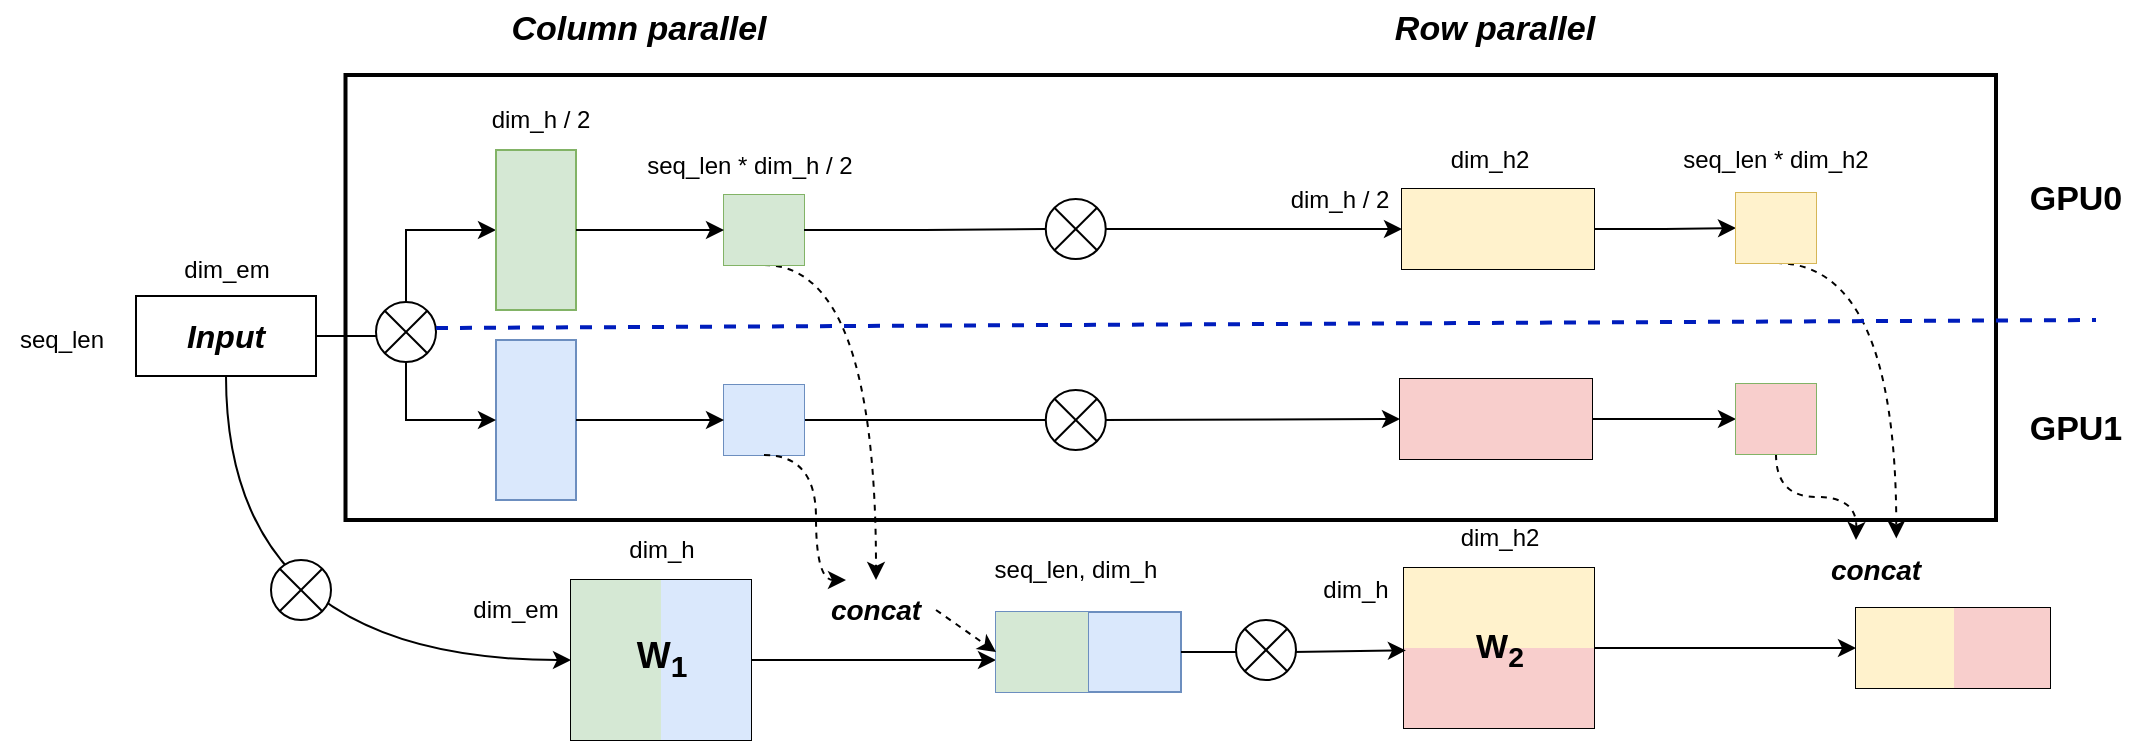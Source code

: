 <mxfile version="24.7.8">
  <diagram name="第 1 页" id="cdRovTHZZHpmHjENRxZ9">
    <mxGraphModel dx="1578" dy="803" grid="1" gridSize="10" guides="1" tooltips="1" connect="1" arrows="1" fold="1" page="1" pageScale="1" pageWidth="827" pageHeight="1169" math="0" shadow="0">
      <root>
        <mxCell id="0" />
        <mxCell id="1" parent="0" />
        <mxCell id="mKWzlH9LVkmcxLDkBurY-47" value="" style="rounded=0;whiteSpace=wrap;html=1;strokeWidth=2;" vertex="1" parent="1">
          <mxGeometry x="224.75" y="267.5" width="825.25" height="222.5" as="geometry" />
        </mxCell>
        <mxCell id="mKWzlH9LVkmcxLDkBurY-119" style="edgeStyle=orthogonalEdgeStyle;rounded=0;orthogonalLoop=1;jettySize=auto;html=1;exitX=1;exitY=0.5;exitDx=0;exitDy=0;" edge="1" parent="1" source="mKWzlH9LVkmcxLDkBurY-3">
          <mxGeometry relative="1" as="geometry">
            <mxPoint x="550" y="560" as="targetPoint" />
          </mxGeometry>
        </mxCell>
        <mxCell id="mKWzlH9LVkmcxLDkBurY-3" value="" style="shape=table;startSize=0;container=1;collapsible=0;childLayout=tableLayout;" vertex="1" parent="1">
          <mxGeometry x="337.5" y="520" width="90" height="80" as="geometry" />
        </mxCell>
        <mxCell id="mKWzlH9LVkmcxLDkBurY-4" value="" style="shape=tableRow;horizontal=0;startSize=0;swimlaneHead=0;swimlaneBody=0;strokeColor=inherit;top=0;left=0;bottom=0;right=0;collapsible=0;dropTarget=0;fillColor=none;points=[[0,0.5],[1,0.5]];portConstraint=eastwest;" vertex="1" parent="mKWzlH9LVkmcxLDkBurY-3">
          <mxGeometry width="90" height="80" as="geometry" />
        </mxCell>
        <mxCell id="mKWzlH9LVkmcxLDkBurY-5" value="" style="shape=partialRectangle;html=1;whiteSpace=wrap;connectable=0;strokeColor=#82b366;overflow=hidden;fillColor=#d5e8d4;top=0;left=0;bottom=0;right=0;pointerEvents=1;" vertex="1" parent="mKWzlH9LVkmcxLDkBurY-4">
          <mxGeometry width="45" height="80" as="geometry">
            <mxRectangle width="45" height="80" as="alternateBounds" />
          </mxGeometry>
        </mxCell>
        <mxCell id="mKWzlH9LVkmcxLDkBurY-6" value="" style="shape=partialRectangle;html=1;whiteSpace=wrap;connectable=0;strokeColor=#6c8ebf;overflow=hidden;fillColor=#dae8fc;top=0;left=0;bottom=0;right=0;pointerEvents=1;" vertex="1" parent="mKWzlH9LVkmcxLDkBurY-4">
          <mxGeometry x="45" width="45" height="80" as="geometry">
            <mxRectangle width="45" height="80" as="alternateBounds" />
          </mxGeometry>
        </mxCell>
        <mxCell id="mKWzlH9LVkmcxLDkBurY-34" style="edgeStyle=orthogonalEdgeStyle;rounded=0;orthogonalLoop=1;jettySize=auto;html=1;exitX=1;exitY=0.5;exitDx=0;exitDy=0;entryX=0;entryY=0.5;entryDx=0;entryDy=0;" edge="1" parent="1" source="mKWzlH9LVkmcxLDkBurY-7" target="mKWzlH9LVkmcxLDkBurY-28">
          <mxGeometry relative="1" as="geometry" />
        </mxCell>
        <mxCell id="mKWzlH9LVkmcxLDkBurY-45" style="edgeStyle=orthogonalEdgeStyle;rounded=0;orthogonalLoop=1;jettySize=auto;html=1;exitX=0.5;exitY=1;exitDx=0;exitDy=0;curved=1;" edge="1" parent="1" source="mKWzlH9LVkmcxLDkBurY-7" target="mKWzlH9LVkmcxLDkBurY-4">
          <mxGeometry relative="1" as="geometry" />
        </mxCell>
        <mxCell id="mKWzlH9LVkmcxLDkBurY-7" value="&lt;b&gt;&lt;font style=&quot;font-size: 16px;&quot;&gt;&lt;i&gt;Input&lt;/i&gt;&lt;/font&gt;&lt;/b&gt;" style="rounded=0;whiteSpace=wrap;html=1;" vertex="1" parent="1">
          <mxGeometry x="120" y="378" width="90" height="40" as="geometry" />
        </mxCell>
        <mxCell id="mKWzlH9LVkmcxLDkBurY-8" value="dim_em" style="text;html=1;align=center;verticalAlign=middle;whiteSpace=wrap;rounded=0;" vertex="1" parent="1">
          <mxGeometry x="112.5" y="350" width="105" height="30" as="geometry" />
        </mxCell>
        <mxCell id="mKWzlH9LVkmcxLDkBurY-9" value="dim_h" style="text;html=1;align=center;verticalAlign=middle;whiteSpace=wrap;rounded=0;" vertex="1" parent="1">
          <mxGeometry x="322.5" y="490" width="120" height="30" as="geometry" />
        </mxCell>
        <mxCell id="mKWzlH9LVkmcxLDkBurY-10" value="seq_len" style="text;html=1;align=center;verticalAlign=middle;whiteSpace=wrap;rounded=0;" vertex="1" parent="1">
          <mxGeometry x="52.5" y="385" width="60" height="30" as="geometry" />
        </mxCell>
        <mxCell id="mKWzlH9LVkmcxLDkBurY-11" value="dim_em" style="text;html=1;align=center;verticalAlign=middle;whiteSpace=wrap;rounded=0;" vertex="1" parent="1">
          <mxGeometry x="280" y="520" width="60" height="30" as="geometry" />
        </mxCell>
        <mxCell id="mKWzlH9LVkmcxLDkBurY-13" value="" style="shape=table;startSize=0;container=1;collapsible=0;childLayout=tableLayout;fillColor=#dae8fc;strokeColor=#6c8ebf;" vertex="1" parent="1">
          <mxGeometry x="550" y="536" width="92.5" height="40" as="geometry" />
        </mxCell>
        <mxCell id="mKWzlH9LVkmcxLDkBurY-14" value="" style="shape=tableRow;horizontal=0;startSize=0;swimlaneHead=0;swimlaneBody=0;strokeColor=inherit;top=0;left=0;bottom=0;right=0;collapsible=0;dropTarget=0;fillColor=none;points=[[0,0.5],[1,0.5]];portConstraint=eastwest;" vertex="1" parent="mKWzlH9LVkmcxLDkBurY-13">
          <mxGeometry width="92.5" height="40" as="geometry" />
        </mxCell>
        <mxCell id="mKWzlH9LVkmcxLDkBurY-15" value="" style="shape=partialRectangle;html=1;whiteSpace=wrap;connectable=0;strokeColor=#82b366;overflow=hidden;fillColor=#d5e8d4;top=0;left=0;bottom=0;right=0;pointerEvents=1;" vertex="1" parent="mKWzlH9LVkmcxLDkBurY-14">
          <mxGeometry width="46" height="40" as="geometry">
            <mxRectangle width="46" height="40" as="alternateBounds" />
          </mxGeometry>
        </mxCell>
        <mxCell id="mKWzlH9LVkmcxLDkBurY-16" value="" style="shape=partialRectangle;html=1;whiteSpace=wrap;connectable=0;strokeColor=inherit;overflow=hidden;fillColor=none;top=0;left=0;bottom=0;right=0;pointerEvents=1;" vertex="1" parent="mKWzlH9LVkmcxLDkBurY-14">
          <mxGeometry x="46" width="47" height="40" as="geometry">
            <mxRectangle width="47" height="40" as="alternateBounds" />
          </mxGeometry>
        </mxCell>
        <mxCell id="mKWzlH9LVkmcxLDkBurY-117" style="edgeStyle=orthogonalEdgeStyle;rounded=0;orthogonalLoop=1;jettySize=auto;html=1;exitX=0.5;exitY=1;exitDx=0;exitDy=0;entryX=0.5;entryY=0;entryDx=0;entryDy=0;dashed=1;curved=1;" edge="1" parent="1" source="mKWzlH9LVkmcxLDkBurY-17" target="mKWzlH9LVkmcxLDkBurY-26">
          <mxGeometry relative="1" as="geometry">
            <Array as="points">
              <mxPoint x="490" y="363" />
            </Array>
          </mxGeometry>
        </mxCell>
        <mxCell id="mKWzlH9LVkmcxLDkBurY-133" style="edgeStyle=orthogonalEdgeStyle;rounded=0;orthogonalLoop=1;jettySize=auto;html=1;exitX=1;exitY=0.5;exitDx=0;exitDy=0;" edge="1" parent="1" source="mKWzlH9LVkmcxLDkBurY-135" target="mKWzlH9LVkmcxLDkBurY-125">
          <mxGeometry relative="1" as="geometry" />
        </mxCell>
        <mxCell id="mKWzlH9LVkmcxLDkBurY-17" value="" style="shape=table;startSize=0;container=1;collapsible=0;childLayout=tableLayout;fillColor=#d5e8d4;strokeColor=#82b366;" vertex="1" parent="1">
          <mxGeometry x="414" y="327.5" width="40" height="35" as="geometry" />
        </mxCell>
        <mxCell id="mKWzlH9LVkmcxLDkBurY-18" value="" style="shape=tableRow;horizontal=0;startSize=0;swimlaneHead=0;swimlaneBody=0;strokeColor=inherit;top=0;left=0;bottom=0;right=0;collapsible=0;dropTarget=0;fillColor=none;points=[[0,0.5],[1,0.5]];portConstraint=eastwest;" vertex="1" parent="mKWzlH9LVkmcxLDkBurY-17">
          <mxGeometry width="40" height="35" as="geometry" />
        </mxCell>
        <mxCell id="mKWzlH9LVkmcxLDkBurY-19" value="" style="shape=partialRectangle;html=1;whiteSpace=wrap;connectable=0;strokeColor=#82b366;overflow=hidden;fillColor=#d5e8d4;top=0;left=0;bottom=0;right=0;pointerEvents=1;" vertex="1" parent="mKWzlH9LVkmcxLDkBurY-18">
          <mxGeometry width="40" height="35" as="geometry">
            <mxRectangle width="40" height="35" as="alternateBounds" />
          </mxGeometry>
        </mxCell>
        <mxCell id="mKWzlH9LVkmcxLDkBurY-132" style="edgeStyle=orthogonalEdgeStyle;rounded=0;orthogonalLoop=1;jettySize=auto;html=1;exitX=1;exitY=0.5;exitDx=0;exitDy=0;entryX=0;entryY=0.5;entryDx=0;entryDy=0;" edge="1" parent="1" source="mKWzlH9LVkmcxLDkBurY-20" target="mKWzlH9LVkmcxLDkBurY-127">
          <mxGeometry relative="1" as="geometry" />
        </mxCell>
        <mxCell id="mKWzlH9LVkmcxLDkBurY-20" value="" style="shape=table;startSize=0;container=1;collapsible=0;childLayout=tableLayout;fillColor=#dae8fc;strokeColor=#6c8ebf;" vertex="1" parent="1">
          <mxGeometry x="414" y="422.5" width="40" height="35" as="geometry" />
        </mxCell>
        <mxCell id="mKWzlH9LVkmcxLDkBurY-21" value="" style="shape=tableRow;horizontal=0;startSize=0;swimlaneHead=0;swimlaneBody=0;strokeColor=inherit;top=0;left=0;bottom=0;right=0;collapsible=0;dropTarget=0;fillColor=none;points=[[0,0.5],[1,0.5]];portConstraint=eastwest;" vertex="1" parent="mKWzlH9LVkmcxLDkBurY-20">
          <mxGeometry width="40" height="35" as="geometry" />
        </mxCell>
        <mxCell id="mKWzlH9LVkmcxLDkBurY-22" value="" style="shape=partialRectangle;html=1;whiteSpace=wrap;connectable=0;strokeColor=#6c8ebf;overflow=hidden;fillColor=#dae8fc;top=0;left=0;bottom=0;right=0;pointerEvents=1;" vertex="1" parent="mKWzlH9LVkmcxLDkBurY-21">
          <mxGeometry width="40" height="35" as="geometry">
            <mxRectangle width="40" height="35" as="alternateBounds" />
          </mxGeometry>
        </mxCell>
        <mxCell id="mKWzlH9LVkmcxLDkBurY-26" value="&lt;b&gt;&lt;i&gt;&lt;font style=&quot;font-size: 14px;&quot;&gt;concat&lt;/font&gt;&lt;/i&gt;&lt;/b&gt;" style="text;html=1;align=center;verticalAlign=middle;whiteSpace=wrap;rounded=0;" vertex="1" parent="1">
          <mxGeometry x="460" y="520" width="60" height="30" as="geometry" />
        </mxCell>
        <mxCell id="mKWzlH9LVkmcxLDkBurY-27" value="" style="shape=table;startSize=0;container=1;collapsible=0;childLayout=tableLayout;fillColor=#d5e8d4;strokeColor=#82b366;" vertex="1" parent="1">
          <mxGeometry x="300" y="305" width="40" height="80" as="geometry" />
        </mxCell>
        <mxCell id="mKWzlH9LVkmcxLDkBurY-28" value="" style="shape=tableRow;horizontal=0;startSize=0;swimlaneHead=0;swimlaneBody=0;strokeColor=inherit;top=0;left=0;bottom=0;right=0;collapsible=0;dropTarget=0;fillColor=none;points=[[0,0.5],[1,0.5]];portConstraint=eastwest;" vertex="1" parent="mKWzlH9LVkmcxLDkBurY-27">
          <mxGeometry width="40" height="80" as="geometry" />
        </mxCell>
        <mxCell id="mKWzlH9LVkmcxLDkBurY-29" value="" style="shape=partialRectangle;html=1;whiteSpace=wrap;connectable=0;strokeColor=inherit;overflow=hidden;fillColor=none;top=0;left=0;bottom=0;right=0;pointerEvents=1;" vertex="1" parent="mKWzlH9LVkmcxLDkBurY-28">
          <mxGeometry width="40" height="80" as="geometry">
            <mxRectangle width="40" height="80" as="alternateBounds" />
          </mxGeometry>
        </mxCell>
        <mxCell id="mKWzlH9LVkmcxLDkBurY-30" value="" style="shape=table;startSize=0;container=1;collapsible=0;childLayout=tableLayout;fillColor=#dae8fc;strokeColor=#6c8ebf;" vertex="1" parent="1">
          <mxGeometry x="300" y="400" width="40" height="80" as="geometry" />
        </mxCell>
        <mxCell id="mKWzlH9LVkmcxLDkBurY-31" value="" style="shape=tableRow;horizontal=0;startSize=0;swimlaneHead=0;swimlaneBody=0;strokeColor=inherit;top=0;left=0;bottom=0;right=0;collapsible=0;dropTarget=0;fillColor=none;points=[[0,0.5],[1,0.5]];portConstraint=eastwest;" vertex="1" parent="mKWzlH9LVkmcxLDkBurY-30">
          <mxGeometry width="40" height="80" as="geometry" />
        </mxCell>
        <mxCell id="mKWzlH9LVkmcxLDkBurY-32" value="" style="shape=partialRectangle;html=1;whiteSpace=wrap;connectable=0;strokeColor=inherit;overflow=hidden;fillColor=none;top=0;left=0;bottom=0;right=0;pointerEvents=1;" vertex="1" parent="mKWzlH9LVkmcxLDkBurY-31">
          <mxGeometry width="40" height="80" as="geometry">
            <mxRectangle width="40" height="80" as="alternateBounds" />
          </mxGeometry>
        </mxCell>
        <mxCell id="mKWzlH9LVkmcxLDkBurY-37" style="edgeStyle=orthogonalEdgeStyle;rounded=0;orthogonalLoop=1;jettySize=auto;html=1;exitX=0.5;exitY=1;exitDx=0;exitDy=0;entryX=0;entryY=0.5;entryDx=0;entryDy=0;" edge="1" parent="1" source="mKWzlH9LVkmcxLDkBurY-33" target="mKWzlH9LVkmcxLDkBurY-31">
          <mxGeometry relative="1" as="geometry" />
        </mxCell>
        <mxCell id="mKWzlH9LVkmcxLDkBurY-33" value="" style="shape=sumEllipse;perimeter=ellipsePerimeter;whiteSpace=wrap;html=1;backgroundOutline=1;" vertex="1" parent="1">
          <mxGeometry x="240" y="381" width="30" height="30" as="geometry" />
        </mxCell>
        <mxCell id="mKWzlH9LVkmcxLDkBurY-38" style="edgeStyle=orthogonalEdgeStyle;rounded=0;orthogonalLoop=1;jettySize=auto;html=1;exitX=1;exitY=0.5;exitDx=0;exitDy=0;" edge="1" parent="1" source="mKWzlH9LVkmcxLDkBurY-28" target="mKWzlH9LVkmcxLDkBurY-18">
          <mxGeometry relative="1" as="geometry" />
        </mxCell>
        <mxCell id="mKWzlH9LVkmcxLDkBurY-39" style="edgeStyle=orthogonalEdgeStyle;rounded=0;orthogonalLoop=1;jettySize=auto;html=1;exitX=1;exitY=0.5;exitDx=0;exitDy=0;entryX=0;entryY=0.5;entryDx=0;entryDy=0;" edge="1" parent="1" source="mKWzlH9LVkmcxLDkBurY-31" target="mKWzlH9LVkmcxLDkBurY-21">
          <mxGeometry relative="1" as="geometry" />
        </mxCell>
        <mxCell id="mKWzlH9LVkmcxLDkBurY-40" value="&lt;b&gt;&lt;font style=&quot;font-size: 18px;&quot;&gt;W&lt;sub&gt;1&lt;/sub&gt;&lt;/font&gt;&lt;/b&gt;" style="text;html=1;align=center;verticalAlign=middle;whiteSpace=wrap;rounded=0;" vertex="1" parent="1">
          <mxGeometry x="352.5" y="545" width="60" height="30" as="geometry" />
        </mxCell>
        <mxCell id="mKWzlH9LVkmcxLDkBurY-41" value="dim_h / 2" style="text;html=1;align=center;verticalAlign=middle;whiteSpace=wrap;rounded=0;" vertex="1" parent="1">
          <mxGeometry x="286.25" y="275" width="72.5" height="30" as="geometry" />
        </mxCell>
        <mxCell id="mKWzlH9LVkmcxLDkBurY-42" value="seq_len * dim_h / 2" style="text;html=1;align=center;verticalAlign=middle;whiteSpace=wrap;rounded=0;" vertex="1" parent="1">
          <mxGeometry x="358.75" y="297.5" width="136" height="30" as="geometry" />
        </mxCell>
        <mxCell id="mKWzlH9LVkmcxLDkBurY-43" value="seq_len, dim_h" style="text;html=1;align=center;verticalAlign=middle;whiteSpace=wrap;rounded=0;" vertex="1" parent="1">
          <mxGeometry x="530" y="500" width="119.75" height="30" as="geometry" />
        </mxCell>
        <mxCell id="mKWzlH9LVkmcxLDkBurY-48" value="" style="shape=sumEllipse;perimeter=ellipsePerimeter;whiteSpace=wrap;html=1;backgroundOutline=1;" vertex="1" parent="1">
          <mxGeometry x="187.5" y="510" width="30" height="30" as="geometry" />
        </mxCell>
        <mxCell id="mKWzlH9LVkmcxLDkBurY-151" style="edgeStyle=orthogonalEdgeStyle;rounded=0;orthogonalLoop=1;jettySize=auto;html=1;exitX=1;exitY=0.5;exitDx=0;exitDy=0;" edge="1" parent="1" source="mKWzlH9LVkmcxLDkBurY-92" target="mKWzlH9LVkmcxLDkBurY-148">
          <mxGeometry relative="1" as="geometry" />
        </mxCell>
        <mxCell id="mKWzlH9LVkmcxLDkBurY-92" value="" style="shape=table;startSize=0;container=1;collapsible=0;childLayout=tableLayout;" vertex="1" parent="1">
          <mxGeometry x="754" y="514" width="95" height="80" as="geometry" />
        </mxCell>
        <mxCell id="mKWzlH9LVkmcxLDkBurY-93" value="" style="shape=tableRow;horizontal=0;startSize=0;swimlaneHead=0;swimlaneBody=0;strokeColor=inherit;top=0;left=0;bottom=0;right=0;collapsible=0;dropTarget=0;fillColor=none;points=[[0,0.5],[1,0.5]];portConstraint=eastwest;" vertex="1" parent="mKWzlH9LVkmcxLDkBurY-92">
          <mxGeometry width="95" height="40" as="geometry" />
        </mxCell>
        <mxCell id="mKWzlH9LVkmcxLDkBurY-94" value="" style="shape=partialRectangle;html=1;whiteSpace=wrap;connectable=0;strokeColor=#d6b656;overflow=hidden;fillColor=#fff2cc;top=0;left=0;bottom=0;right=0;pointerEvents=1;" vertex="1" parent="mKWzlH9LVkmcxLDkBurY-93">
          <mxGeometry width="95" height="40" as="geometry">
            <mxRectangle width="95" height="40" as="alternateBounds" />
          </mxGeometry>
        </mxCell>
        <mxCell id="mKWzlH9LVkmcxLDkBurY-95" value="" style="shape=tableRow;horizontal=0;startSize=0;swimlaneHead=0;swimlaneBody=0;strokeColor=inherit;top=0;left=0;bottom=0;right=0;collapsible=0;dropTarget=0;fillColor=none;points=[[0,0.5],[1,0.5]];portConstraint=eastwest;" vertex="1" parent="mKWzlH9LVkmcxLDkBurY-92">
          <mxGeometry y="40" width="95" height="40" as="geometry" />
        </mxCell>
        <mxCell id="mKWzlH9LVkmcxLDkBurY-96" value="" style="shape=partialRectangle;html=1;whiteSpace=wrap;connectable=0;strokeColor=#b85450;overflow=hidden;fillColor=#f8cecc;top=0;left=0;bottom=0;right=0;pointerEvents=1;" vertex="1" parent="mKWzlH9LVkmcxLDkBurY-95">
          <mxGeometry width="95" height="40" as="geometry">
            <mxRectangle width="95" height="40" as="alternateBounds" />
          </mxGeometry>
        </mxCell>
        <mxCell id="mKWzlH9LVkmcxLDkBurY-111" value="dim_h" style="text;html=1;align=center;verticalAlign=middle;whiteSpace=wrap;rounded=0;" vertex="1" parent="1">
          <mxGeometry x="700" y="510" width="60" height="30" as="geometry" />
        </mxCell>
        <mxCell id="mKWzlH9LVkmcxLDkBurY-112" value="dim_h2" style="text;html=1;align=center;verticalAlign=middle;whiteSpace=wrap;rounded=0;" vertex="1" parent="1">
          <mxGeometry x="771.5" y="484" width="60" height="30" as="geometry" />
        </mxCell>
        <mxCell id="mKWzlH9LVkmcxLDkBurY-113" value="&lt;b&gt;&lt;font style=&quot;font-size: 17px;&quot;&gt;W&lt;sub&gt;2&lt;/sub&gt;&lt;/font&gt;&lt;/b&gt;" style="text;html=1;align=center;verticalAlign=middle;whiteSpace=wrap;rounded=0;" vertex="1" parent="1">
          <mxGeometry x="771.5" y="540" width="60" height="30" as="geometry" />
        </mxCell>
        <mxCell id="mKWzlH9LVkmcxLDkBurY-116" style="edgeStyle=orthogonalEdgeStyle;rounded=0;orthogonalLoop=1;jettySize=auto;html=1;exitX=0.5;exitY=1;exitDx=0;exitDy=0;entryX=0.25;entryY=0;entryDx=0;entryDy=0;dashed=1;curved=1;" edge="1" parent="1" source="mKWzlH9LVkmcxLDkBurY-20" target="mKWzlH9LVkmcxLDkBurY-26">
          <mxGeometry relative="1" as="geometry">
            <Array as="points">
              <mxPoint x="460" y="458" />
              <mxPoint x="460" y="520" />
            </Array>
          </mxGeometry>
        </mxCell>
        <mxCell id="mKWzlH9LVkmcxLDkBurY-121" value="" style="endArrow=classic;html=1;rounded=0;exitX=1;exitY=0.5;exitDx=0;exitDy=0;entryX=0;entryY=0.5;entryDx=0;entryDy=0;dashed=1;" edge="1" parent="1" source="mKWzlH9LVkmcxLDkBurY-26" target="mKWzlH9LVkmcxLDkBurY-14">
          <mxGeometry width="50" height="50" relative="1" as="geometry">
            <mxPoint x="660" y="520" as="sourcePoint" />
            <mxPoint x="710" y="470" as="targetPoint" />
          </mxGeometry>
        </mxCell>
        <mxCell id="mKWzlH9LVkmcxLDkBurY-122" style="edgeStyle=orthogonalEdgeStyle;rounded=0;orthogonalLoop=1;jettySize=auto;html=1;exitX=1;exitY=0.5;exitDx=0;exitDy=0;entryX=0.01;entryY=0.03;entryDx=0;entryDy=0;entryPerimeter=0;" edge="1" parent="1" source="mKWzlH9LVkmcxLDkBurY-14" target="mKWzlH9LVkmcxLDkBurY-95">
          <mxGeometry relative="1" as="geometry" />
        </mxCell>
        <mxCell id="mKWzlH9LVkmcxLDkBurY-123" value="" style="shape=sumEllipse;perimeter=ellipsePerimeter;whiteSpace=wrap;html=1;backgroundOutline=1;" vertex="1" parent="1">
          <mxGeometry x="670" y="540" width="30" height="30" as="geometry" />
        </mxCell>
        <mxCell id="mKWzlH9LVkmcxLDkBurY-146" style="edgeStyle=orthogonalEdgeStyle;rounded=0;orthogonalLoop=1;jettySize=auto;html=1;exitX=1;exitY=0.5;exitDx=0;exitDy=0;entryX=0;entryY=0.5;entryDx=0;entryDy=0;" edge="1" parent="1" source="mKWzlH9LVkmcxLDkBurY-124" target="mKWzlH9LVkmcxLDkBurY-139">
          <mxGeometry relative="1" as="geometry" />
        </mxCell>
        <mxCell id="mKWzlH9LVkmcxLDkBurY-124" value="" style="shape=table;startSize=0;container=1;collapsible=0;childLayout=tableLayout;" vertex="1" parent="1">
          <mxGeometry x="753" y="324.5" width="96" height="40" as="geometry" />
        </mxCell>
        <mxCell id="mKWzlH9LVkmcxLDkBurY-125" value="" style="shape=tableRow;horizontal=0;startSize=0;swimlaneHead=0;swimlaneBody=0;strokeColor=inherit;top=0;left=0;bottom=0;right=0;collapsible=0;dropTarget=0;fillColor=none;points=[[0,0.5],[1,0.5]];portConstraint=eastwest;" vertex="1" parent="mKWzlH9LVkmcxLDkBurY-124">
          <mxGeometry width="96" height="40" as="geometry" />
        </mxCell>
        <mxCell id="mKWzlH9LVkmcxLDkBurY-126" value="" style="shape=partialRectangle;html=1;whiteSpace=wrap;connectable=0;strokeColor=#d6b656;overflow=hidden;fillColor=#fff2cc;top=0;left=0;bottom=0;right=0;pointerEvents=1;" vertex="1" parent="mKWzlH9LVkmcxLDkBurY-125">
          <mxGeometry width="96" height="40" as="geometry">
            <mxRectangle width="96" height="40" as="alternateBounds" />
          </mxGeometry>
        </mxCell>
        <mxCell id="mKWzlH9LVkmcxLDkBurY-145" style="edgeStyle=orthogonalEdgeStyle;rounded=0;orthogonalLoop=1;jettySize=auto;html=1;exitX=1;exitY=0.5;exitDx=0;exitDy=0;entryX=0;entryY=0.5;entryDx=0;entryDy=0;" edge="1" parent="1" source="mKWzlH9LVkmcxLDkBurY-127" target="mKWzlH9LVkmcxLDkBurY-142">
          <mxGeometry relative="1" as="geometry" />
        </mxCell>
        <mxCell id="mKWzlH9LVkmcxLDkBurY-127" value="" style="shape=table;startSize=0;container=1;collapsible=0;childLayout=tableLayout;" vertex="1" parent="1">
          <mxGeometry x="752" y="419.5" width="96" height="40" as="geometry" />
        </mxCell>
        <mxCell id="mKWzlH9LVkmcxLDkBurY-128" value="" style="shape=tableRow;horizontal=0;startSize=0;swimlaneHead=0;swimlaneBody=0;strokeColor=inherit;top=0;left=0;bottom=0;right=0;collapsible=0;dropTarget=0;fillColor=none;points=[[0,0.5],[1,0.5]];portConstraint=eastwest;" vertex="1" parent="mKWzlH9LVkmcxLDkBurY-127">
          <mxGeometry width="96" height="40" as="geometry" />
        </mxCell>
        <mxCell id="mKWzlH9LVkmcxLDkBurY-129" value="" style="shape=partialRectangle;html=1;whiteSpace=wrap;connectable=0;strokeColor=#b85450;overflow=hidden;fillColor=#f8cecc;top=0;left=0;bottom=0;right=0;pointerEvents=1;" vertex="1" parent="mKWzlH9LVkmcxLDkBurY-128">
          <mxGeometry width="96" height="40" as="geometry">
            <mxRectangle width="96" height="40" as="alternateBounds" />
          </mxGeometry>
        </mxCell>
        <mxCell id="mKWzlH9LVkmcxLDkBurY-130" value="dim_h2" style="text;html=1;align=center;verticalAlign=middle;whiteSpace=wrap;rounded=0;" vertex="1" parent="1">
          <mxGeometry x="767" y="294.5" width="60" height="30" as="geometry" />
        </mxCell>
        <mxCell id="mKWzlH9LVkmcxLDkBurY-131" value="dim_h / 2" style="text;html=1;align=center;verticalAlign=middle;whiteSpace=wrap;rounded=0;" vertex="1" parent="1">
          <mxGeometry x="692" y="315" width="60" height="30" as="geometry" />
        </mxCell>
        <mxCell id="mKWzlH9LVkmcxLDkBurY-134" value="" style="shape=sumEllipse;perimeter=ellipsePerimeter;whiteSpace=wrap;html=1;backgroundOutline=1;" vertex="1" parent="1">
          <mxGeometry x="574.88" y="425" width="30" height="30" as="geometry" />
        </mxCell>
        <mxCell id="mKWzlH9LVkmcxLDkBurY-137" value="" style="edgeStyle=orthogonalEdgeStyle;rounded=0;orthogonalLoop=1;jettySize=auto;html=1;exitX=1;exitY=0.5;exitDx=0;exitDy=0;endArrow=none;endFill=0;" edge="1" parent="1" source="mKWzlH9LVkmcxLDkBurY-17" target="mKWzlH9LVkmcxLDkBurY-135">
          <mxGeometry relative="1" as="geometry">
            <mxPoint x="454" y="345" as="sourcePoint" />
            <mxPoint x="753" y="345" as="targetPoint" />
          </mxGeometry>
        </mxCell>
        <mxCell id="mKWzlH9LVkmcxLDkBurY-135" value="" style="shape=sumEllipse;perimeter=ellipsePerimeter;whiteSpace=wrap;html=1;backgroundOutline=1;" vertex="1" parent="1">
          <mxGeometry x="574.87" y="329.5" width="30" height="30" as="geometry" />
        </mxCell>
        <mxCell id="mKWzlH9LVkmcxLDkBurY-153" style="edgeStyle=orthogonalEdgeStyle;rounded=0;orthogonalLoop=1;jettySize=auto;html=1;exitX=0.5;exitY=1;exitDx=0;exitDy=0;dashed=1;curved=1;entryX=0.669;entryY=-0.027;entryDx=0;entryDy=0;entryPerimeter=0;" edge="1" parent="1" source="mKWzlH9LVkmcxLDkBurY-138" target="mKWzlH9LVkmcxLDkBurY-154">
          <mxGeometry relative="1" as="geometry">
            <mxPoint x="1000" y="490" as="targetPoint" />
            <Array as="points">
              <mxPoint x="1000" y="361" />
            </Array>
          </mxGeometry>
        </mxCell>
        <mxCell id="mKWzlH9LVkmcxLDkBurY-138" value="" style="shape=table;startSize=0;container=1;collapsible=0;childLayout=tableLayout;fillColor=#fff2cc;strokeColor=#d6b656;" vertex="1" parent="1">
          <mxGeometry x="920" y="326.5" width="40" height="35" as="geometry" />
        </mxCell>
        <mxCell id="mKWzlH9LVkmcxLDkBurY-139" value="" style="shape=tableRow;horizontal=0;startSize=0;swimlaneHead=0;swimlaneBody=0;strokeColor=inherit;top=0;left=0;bottom=0;right=0;collapsible=0;dropTarget=0;fillColor=none;points=[[0,0.5],[1,0.5]];portConstraint=eastwest;" vertex="1" parent="mKWzlH9LVkmcxLDkBurY-138">
          <mxGeometry width="40" height="35" as="geometry" />
        </mxCell>
        <mxCell id="mKWzlH9LVkmcxLDkBurY-140" value="" style="shape=partialRectangle;html=1;whiteSpace=wrap;connectable=0;strokeColor=#d6b656;overflow=hidden;fillColor=#fff2cc;top=0;left=0;bottom=0;right=0;pointerEvents=1;" vertex="1" parent="mKWzlH9LVkmcxLDkBurY-139">
          <mxGeometry width="40" height="35" as="geometry">
            <mxRectangle width="40" height="35" as="alternateBounds" />
          </mxGeometry>
        </mxCell>
        <mxCell id="mKWzlH9LVkmcxLDkBurY-152" style="edgeStyle=orthogonalEdgeStyle;rounded=0;orthogonalLoop=1;jettySize=auto;html=1;exitX=0.5;exitY=1;exitDx=0;exitDy=0;dashed=1;curved=1;" edge="1" parent="1" source="mKWzlH9LVkmcxLDkBurY-141">
          <mxGeometry relative="1" as="geometry">
            <mxPoint x="980" y="500" as="targetPoint" />
          </mxGeometry>
        </mxCell>
        <mxCell id="mKWzlH9LVkmcxLDkBurY-141" value="" style="shape=table;startSize=0;container=1;collapsible=0;childLayout=tableLayout;fillColor=#d5e8d4;strokeColor=#82b366;" vertex="1" parent="1">
          <mxGeometry x="920" y="422" width="40" height="35" as="geometry" />
        </mxCell>
        <mxCell id="mKWzlH9LVkmcxLDkBurY-142" value="" style="shape=tableRow;horizontal=0;startSize=0;swimlaneHead=0;swimlaneBody=0;strokeColor=#b85450;top=0;left=0;bottom=0;right=0;collapsible=0;dropTarget=0;fillColor=#f8cecc;points=[[0,0.5],[1,0.5]];portConstraint=eastwest;" vertex="1" parent="mKWzlH9LVkmcxLDkBurY-141">
          <mxGeometry width="40" height="35" as="geometry" />
        </mxCell>
        <mxCell id="mKWzlH9LVkmcxLDkBurY-143" value="" style="shape=partialRectangle;html=1;whiteSpace=wrap;connectable=0;strokeColor=#b85450;overflow=hidden;fillColor=#f8cecc;top=0;left=0;bottom=0;right=0;pointerEvents=1;" vertex="1" parent="mKWzlH9LVkmcxLDkBurY-142">
          <mxGeometry width="40" height="35" as="geometry">
            <mxRectangle width="40" height="35" as="alternateBounds" />
          </mxGeometry>
        </mxCell>
        <mxCell id="mKWzlH9LVkmcxLDkBurY-144" value="seq_len * dim_h2" style="text;html=1;align=center;verticalAlign=middle;whiteSpace=wrap;rounded=0;" vertex="1" parent="1">
          <mxGeometry x="885" y="294.5" width="110" height="30" as="geometry" />
        </mxCell>
        <mxCell id="mKWzlH9LVkmcxLDkBurY-147" value="" style="shape=table;startSize=0;container=1;collapsible=0;childLayout=tableLayout;" vertex="1" parent="1">
          <mxGeometry x="980" y="534" width="97" height="40" as="geometry" />
        </mxCell>
        <mxCell id="mKWzlH9LVkmcxLDkBurY-148" value="" style="shape=tableRow;horizontal=0;startSize=0;swimlaneHead=0;swimlaneBody=0;strokeColor=inherit;top=0;left=0;bottom=0;right=0;collapsible=0;dropTarget=0;fillColor=none;points=[[0,0.5],[1,0.5]];portConstraint=eastwest;" vertex="1" parent="mKWzlH9LVkmcxLDkBurY-147">
          <mxGeometry width="97" height="40" as="geometry" />
        </mxCell>
        <mxCell id="mKWzlH9LVkmcxLDkBurY-149" value="" style="shape=partialRectangle;html=1;whiteSpace=wrap;connectable=0;strokeColor=#d6b656;overflow=hidden;fillColor=#fff2cc;top=0;left=0;bottom=0;right=0;pointerEvents=1;" vertex="1" parent="mKWzlH9LVkmcxLDkBurY-148">
          <mxGeometry width="49" height="40" as="geometry">
            <mxRectangle width="49" height="40" as="alternateBounds" />
          </mxGeometry>
        </mxCell>
        <mxCell id="mKWzlH9LVkmcxLDkBurY-150" value="" style="shape=partialRectangle;html=1;whiteSpace=wrap;connectable=0;strokeColor=#b85450;overflow=hidden;fillColor=#f8cecc;top=0;left=0;bottom=0;right=0;pointerEvents=1;" vertex="1" parent="mKWzlH9LVkmcxLDkBurY-148">
          <mxGeometry x="49" width="48" height="40" as="geometry">
            <mxRectangle width="48" height="40" as="alternateBounds" />
          </mxGeometry>
        </mxCell>
        <mxCell id="mKWzlH9LVkmcxLDkBurY-154" value="&lt;b&gt;&lt;i&gt;&lt;font style=&quot;font-size: 14px;&quot;&gt;concat&lt;/font&gt;&lt;/i&gt;&lt;/b&gt;" style="text;html=1;align=center;verticalAlign=middle;whiteSpace=wrap;rounded=0;" vertex="1" parent="1">
          <mxGeometry x="960" y="500" width="60" height="30" as="geometry" />
        </mxCell>
        <mxCell id="mKWzlH9LVkmcxLDkBurY-155" value="" style="endArrow=none;dashed=1;html=1;rounded=0;strokeWidth=2;fillColor=#0050ef;strokeColor=#001DBC;" edge="1" parent="1">
          <mxGeometry width="50" height="50" relative="1" as="geometry">
            <mxPoint x="270" y="394" as="sourcePoint" />
            <mxPoint x="1100" y="390" as="targetPoint" />
          </mxGeometry>
        </mxCell>
        <mxCell id="mKWzlH9LVkmcxLDkBurY-156" value="&lt;b&gt;&lt;font style=&quot;font-size: 17px;&quot;&gt;GPU0&lt;/font&gt;&lt;/b&gt;" style="text;html=1;align=center;verticalAlign=middle;whiteSpace=wrap;rounded=0;" vertex="1" parent="1">
          <mxGeometry x="1060" y="315" width="60" height="30" as="geometry" />
        </mxCell>
        <mxCell id="mKWzlH9LVkmcxLDkBurY-157" value="&lt;b&gt;&lt;font style=&quot;font-size: 17px;&quot;&gt;GPU1&lt;/font&gt;&lt;/b&gt;" style="text;html=1;align=center;verticalAlign=middle;whiteSpace=wrap;rounded=0;" vertex="1" parent="1">
          <mxGeometry x="1060" y="429.5" width="60" height="30" as="geometry" />
        </mxCell>
        <mxCell id="mKWzlH9LVkmcxLDkBurY-158" value="&lt;b&gt;&lt;i&gt;&lt;font style=&quot;font-size: 17px;&quot;&gt;Column parallel&lt;/font&gt;&lt;/i&gt;&lt;/b&gt;" style="text;html=1;align=center;verticalAlign=middle;whiteSpace=wrap;rounded=0;" vertex="1" parent="1">
          <mxGeometry x="286.25" y="230" width="171.25" height="30" as="geometry" />
        </mxCell>
        <mxCell id="mKWzlH9LVkmcxLDkBurY-159" value="&lt;b&gt;&lt;i&gt;&lt;font style=&quot;font-size: 17px;&quot;&gt;Row parallel&lt;/font&gt;&lt;/i&gt;&lt;/b&gt;" style="text;html=1;align=center;verticalAlign=middle;whiteSpace=wrap;rounded=0;" vertex="1" parent="1">
          <mxGeometry x="713.75" y="230" width="171.25" height="30" as="geometry" />
        </mxCell>
      </root>
    </mxGraphModel>
  </diagram>
</mxfile>
